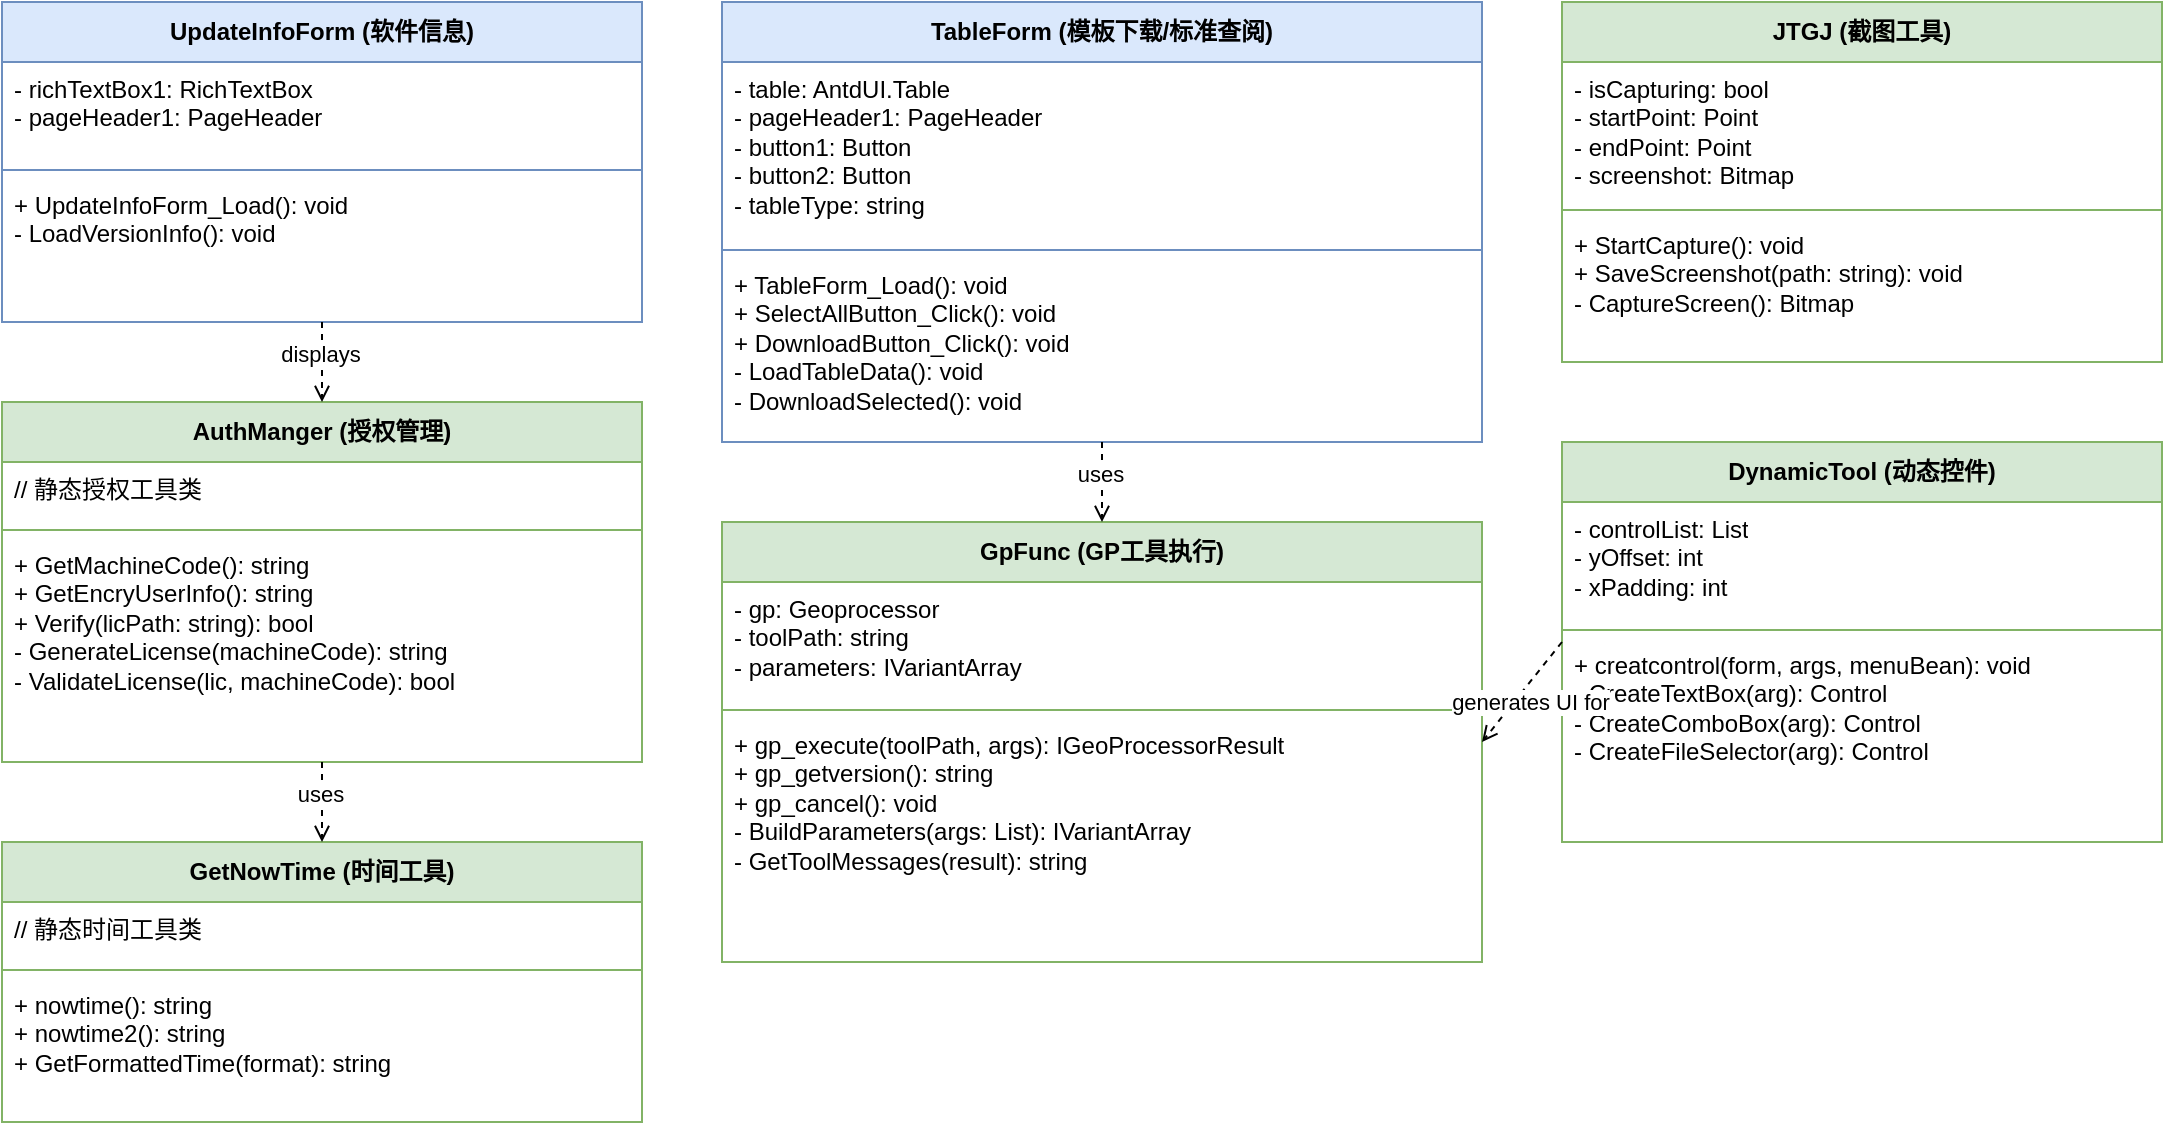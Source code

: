 <mxfile version="22.0.0" type="device">
  <diagram name="其他工具模块" id="other-tools">
    <mxGraphModel dx="1422" dy="794" grid="1" gridSize="10" guides="1" tooltips="1" connect="1" arrows="1" fold="1" page="1" pageScale="1" pageWidth="1169" pageHeight="827" math="0" shadow="0">
      <root>
        <mxCell id="0" />
        <mxCell id="1" parent="0" />
        
        <!-- UpdateInfoForm 类 -->
        <mxCell id="UpdateInfoForm" value="&lt;b&gt;UpdateInfoForm (软件信息)&lt;/b&gt;" style="swimlane;fontStyle=0;childLayout=stackLayout;horizontal=1;startSize=30;horizontalStack=0;resizeParent=1;resizeParentMax=0;resizeLast=0;collapsible=1;marginBottom=0;whiteSpace=wrap;html=1;fillColor=#dae8fc;strokeColor=#6c8ebf;" vertex="1" parent="1">
          <mxGeometry x="40" y="40" width="320" height="160" as="geometry" />
        </mxCell>
        <mxCell id="UpdateInfoForm-fields" value="- richTextBox1: RichTextBox&#xa;- pageHeader1: PageHeader" style="text;strokeColor=none;fillColor=none;align=left;verticalAlign=top;spacingLeft=4;spacingRight=4;overflow=hidden;rotatable=0;points=[[0,0.5],[1,0.5]];portConstraint=eastwest;whiteSpace=wrap;html=1;" vertex="1" parent="UpdateInfoForm">
          <mxGeometry y="30" width="320" height="50" as="geometry" />
        </mxCell>
        <mxCell id="UpdateInfoForm-line" value="" style="line;strokeWidth=1;fillColor=none;align=left;verticalAlign=middle;spacingTop=-1;spacingLeft=3;spacingRight=3;rotatable=0;labelPosition=right;points=[];portConstraint=eastwest;strokeColor=inherit;" vertex="1" parent="UpdateInfoForm">
          <mxGeometry y="80" width="320" height="8" as="geometry" />
        </mxCell>
        <mxCell id="UpdateInfoForm-methods" value="+ UpdateInfoForm_Load(): void&#xa;- LoadVersionInfo(): void" style="text;strokeColor=none;fillColor=none;align=left;verticalAlign=top;spacingLeft=4;spacingRight=4;overflow=hidden;rotatable=0;points=[[0,0.5],[1,0.5]];portConstraint=eastwest;whiteSpace=wrap;html=1;" vertex="1" parent="UpdateInfoForm">
          <mxGeometry y="88" width="320" height="72" as="geometry" />
        </mxCell>
        
        <!-- TableForm 类 -->
        <mxCell id="TableForm" value="&lt;b&gt;TableForm (模板下载/标准查阅)&lt;/b&gt;" style="swimlane;fontStyle=0;childLayout=stackLayout;horizontal=1;startSize=30;horizontalStack=0;resizeParent=1;resizeParentMax=0;resizeLast=0;collapsible=1;marginBottom=0;whiteSpace=wrap;html=1;fillColor=#dae8fc;strokeColor=#6c8ebf;" vertex="1" parent="1">
          <mxGeometry x="400" y="40" width="380" height="220" as="geometry" />
        </mxCell>
        <mxCell id="TableForm-fields" value="- table: AntdUI.Table&#xa;- pageHeader1: PageHeader&#xa;- button1: Button&#xa;- button2: Button&#xa;- tableType: string" style="text;strokeColor=none;fillColor=none;align=left;verticalAlign=top;spacingLeft=4;spacingRight=4;overflow=hidden;rotatable=0;points=[[0,0.5],[1,0.5]];portConstraint=eastwest;whiteSpace=wrap;html=1;" vertex="1" parent="TableForm">
          <mxGeometry y="30" width="380" height="90" as="geometry" />
        </mxCell>
        <mxCell id="TableForm-line" value="" style="line;strokeWidth=1;fillColor=none;align=left;verticalAlign=middle;spacingTop=-1;spacingLeft=3;spacingRight=3;rotatable=0;labelPosition=right;points=[];portConstraint=eastwest;strokeColor=inherit;" vertex="1" parent="TableForm">
          <mxGeometry y="120" width="380" height="8" as="geometry" />
        </mxCell>
        <mxCell id="TableForm-methods" value="+ TableForm_Load(): void&#xa;+ SelectAllButton_Click(): void&#xa;+ DownloadButton_Click(): void&#xa;- LoadTableData(): void&#xa;- DownloadSelected(): void" style="text;strokeColor=none;fillColor=none;align=left;verticalAlign=top;spacingLeft=4;spacingRight=4;overflow=hidden;rotatable=0;points=[[0,0.5],[1,0.5]];portConstraint=eastwest;whiteSpace=wrap;html=1;" vertex="1" parent="TableForm">
          <mxGeometry y="128" width="380" height="92" as="geometry" />
        </mxCell>
        
        <!-- JTGJ截图工具类 -->
        <mxCell id="JTGJ" value="&lt;b&gt;JTGJ (截图工具)&lt;/b&gt;" style="swimlane;fontStyle=0;childLayout=stackLayout;horizontal=1;startSize=30;horizontalStack=0;resizeParent=1;resizeParentMax=0;resizeLast=0;collapsible=1;marginBottom=0;whiteSpace=wrap;html=1;fillColor=#d5e8d4;strokeColor=#82b366;" vertex="1" parent="1">
          <mxGeometry x="820" y="40" width="300" height="180" as="geometry" />
        </mxCell>
        <mxCell id="JTGJ-fields" value="- isCapturing: bool&#xa;- startPoint: Point&#xa;- endPoint: Point&#xa;- screenshot: Bitmap" style="text;strokeColor=none;fillColor=none;align=left;verticalAlign=top;spacingLeft=4;spacingRight=4;overflow=hidden;rotatable=0;points=[[0,0.5],[1,0.5]];portConstraint=eastwest;whiteSpace=wrap;html=1;" vertex="1" parent="JTGJ">
          <mxGeometry y="30" width="300" height="70" as="geometry" />
        </mxCell>
        <mxCell id="JTGJ-line" value="" style="line;strokeWidth=1;fillColor=none;align=left;verticalAlign=middle;spacingTop=-1;spacingLeft=3;spacingRight=3;rotatable=0;labelPosition=right;points=[];portConstraint=eastwest;strokeColor=inherit;" vertex="1" parent="JTGJ">
          <mxGeometry y="100" width="300" height="8" as="geometry" />
        </mxCell>
        <mxCell id="JTGJ-methods" value="+ StartCapture(): void&#xa;+ SaveScreenshot(path: string): void&#xa;- CaptureScreen(): Bitmap" style="text;strokeColor=none;fillColor=none;align=left;verticalAlign=top;spacingLeft=4;spacingRight=4;overflow=hidden;rotatable=0;points=[[0,0.5],[1,0.5]];portConstraint=eastwest;whiteSpace=wrap;html=1;" vertex="1" parent="JTGJ">
          <mxGeometry y="108" width="300" height="72" as="geometry" />
        </mxCell>
        
        <!-- AuthManger 授权管理类 -->
        <mxCell id="AuthManger" value="&lt;b&gt;AuthManger (授权管理)&lt;/b&gt;" style="swimlane;fontStyle=0;childLayout=stackLayout;horizontal=1;startSize=30;horizontalStack=0;resizeParent=1;resizeParentMax=0;resizeLast=0;collapsible=1;marginBottom=0;whiteSpace=wrap;html=1;fillColor=#d5e8d4;strokeColor=#82b366;" vertex="1" parent="1">
          <mxGeometry x="40" y="240" width="320" height="180" as="geometry" />
        </mxCell>
        <mxCell id="AuthManger-fields" value="// 静态授权工具类" style="text;strokeColor=none;fillColor=none;align=left;verticalAlign=top;spacingLeft=4;spacingRight=4;overflow=hidden;rotatable=0;points=[[0,0.5],[1,0.5]];portConstraint=eastwest;whiteSpace=wrap;html=1;" vertex="1" parent="AuthManger">
          <mxGeometry y="30" width="320" height="30" as="geometry" />
        </mxCell>
        <mxCell id="AuthManger-line" value="" style="line;strokeWidth=1;fillColor=none;align=left;verticalAlign=middle;spacingTop=-1;spacingLeft=3;spacingRight=3;rotatable=0;labelPosition=right;points=[];portConstraint=eastwest;strokeColor=inherit;" vertex="1" parent="AuthManger">
          <mxGeometry y="60" width="320" height="8" as="geometry" />
        </mxCell>
        <mxCell id="AuthManger-methods" value="+ GetMachineCode(): string&#xa;+ GetEncryUserInfo(): string&#xa;+ Verify(licPath: string): bool&#xa;- GenerateLicense(machineCode): string&#xa;- ValidateLicense(lic, machineCode): bool" style="text;strokeColor=none;fillColor=none;align=left;verticalAlign=top;spacingLeft=4;spacingRight=4;overflow=hidden;rotatable=0;points=[[0,0.5],[1,0.5]];portConstraint=eastwest;whiteSpace=wrap;html=1;" vertex="1" parent="AuthManger">
          <mxGeometry y="68" width="320" height="112" as="geometry" />
        </mxCell>
        
        <!-- GpFunc GP工具类 -->
        <mxCell id="GpFunc" value="&lt;b&gt;GpFunc (GP工具执行)&lt;/b&gt;" style="swimlane;fontStyle=0;childLayout=stackLayout;horizontal=1;startSize=30;horizontalStack=0;resizeParent=1;resizeParentMax=0;resizeLast=0;collapsible=1;marginBottom=0;whiteSpace=wrap;html=1;fillColor=#d5e8d4;strokeColor=#82b366;" vertex="1" parent="1">
          <mxGeometry x="400" y="300" width="380" height="220" as="geometry" />
        </mxCell>
        <mxCell id="GpFunc-fields" value="- gp: Geoprocessor&#xa;- toolPath: string&#xa;- parameters: IVariantArray" style="text;strokeColor=none;fillColor=none;align=left;verticalAlign=top;spacingLeft=4;spacingRight=4;overflow=hidden;rotatable=0;points=[[0,0.5],[1,0.5]];portConstraint=eastwest;whiteSpace=wrap;html=1;" vertex="1" parent="GpFunc">
          <mxGeometry y="30" width="380" height="60" as="geometry" />
        </mxCell>
        <mxCell id="GpFunc-line" value="" style="line;strokeWidth=1;fillColor=none;align=left;verticalAlign=middle;spacingTop=-1;spacingLeft=3;spacingRight=3;rotatable=0;labelPosition=right;points=[];portConstraint=eastwest;strokeColor=inherit;" vertex="1" parent="GpFunc">
          <mxGeometry y="90" width="380" height="8" as="geometry" />
        </mxCell>
        <mxCell id="GpFunc-methods" value="+ gp_execute(toolPath, args): IGeoProcessorResult&#xa;+ gp_getversion(): string&#xa;+ gp_cancel(): void&#xa;- BuildParameters(args: List&lt;ToolArgs&gt;): IVariantArray&#xa;- GetToolMessages(result): string" style="text;strokeColor=none;fillColor=none;align=left;verticalAlign=top;spacingLeft=4;spacingRight=4;overflow=hidden;rotatable=0;points=[[0,0.5],[1,0.5]];portConstraint=eastwest;whiteSpace=wrap;html=1;" vertex="1" parent="GpFunc">
          <mxGeometry y="98" width="380" height="122" as="geometry" />
        </mxCell>
        
        <!-- DynamicTool 动态控件生成类 -->
        <mxCell id="DynamicTool" value="&lt;b&gt;DynamicTool (动态控件)&lt;/b&gt;" style="swimlane;fontStyle=0;childLayout=stackLayout;horizontal=1;startSize=30;horizontalStack=0;resizeParent=1;resizeParentMax=0;resizeLast=0;collapsible=1;marginBottom=0;whiteSpace=wrap;html=1;fillColor=#d5e8d4;strokeColor=#82b366;" vertex="1" parent="1">
          <mxGeometry x="820" y="260" width="300" height="200" as="geometry" />
        </mxCell>
        <mxCell id="DynamicTool-fields" value="- controlList: List&lt;Control&gt;&#xa;- yOffset: int&#xa;- xPadding: int" style="text;strokeColor=none;fillColor=none;align=left;verticalAlign=top;spacingLeft=4;spacingRight=4;overflow=hidden;rotatable=0;points=[[0,0.5],[1,0.5]];portConstraint=eastwest;whiteSpace=wrap;html=1;" vertex="1" parent="DynamicTool">
          <mxGeometry y="30" width="300" height="60" as="geometry" />
        </mxCell>
        <mxCell id="DynamicTool-line" value="" style="line;strokeWidth=1;fillColor=none;align=left;verticalAlign=middle;spacingTop=-1;spacingLeft=3;spacingRight=3;rotatable=0;labelPosition=right;points=[];portConstraint=eastwest;strokeColor=inherit;" vertex="1" parent="DynamicTool">
          <mxGeometry y="90" width="300" height="8" as="geometry" />
        </mxCell>
        <mxCell id="DynamicTool-methods" value="+ creatcontrol(form, args, menuBean): void&#xa;- CreateTextBox(arg): Control&#xa;- CreateComboBox(arg): Control&#xa;- CreateFileSelector(arg): Control" style="text;strokeColor=none;fillColor=none;align=left;verticalAlign=top;spacingLeft=4;spacingRight=4;overflow=hidden;rotatable=0;points=[[0,0.5],[1,0.5]];portConstraint=eastwest;whiteSpace=wrap;html=1;" vertex="1" parent="DynamicTool">
          <mxGeometry y="98" width="300" height="102" as="geometry" />
        </mxCell>
        
        <!-- GetNowTime 时间工具类 -->
        <mxCell id="GetNowTime" value="&lt;b&gt;GetNowTime (时间工具)&lt;/b&gt;" style="swimlane;fontStyle=0;childLayout=stackLayout;horizontal=1;startSize=30;horizontalStack=0;resizeParent=1;resizeParentMax=0;resizeLast=0;collapsible=1;marginBottom=0;whiteSpace=wrap;html=1;fillColor=#d5e8d4;strokeColor=#82b366;" vertex="1" parent="1">
          <mxGeometry x="40" y="460" width="320" height="140" as="geometry" />
        </mxCell>
        <mxCell id="GetNowTime-fields" value="// 静态时间工具类" style="text;strokeColor=none;fillColor=none;align=left;verticalAlign=top;spacingLeft=4;spacingRight=4;overflow=hidden;rotatable=0;points=[[0,0.5],[1,0.5]];portConstraint=eastwest;whiteSpace=wrap;html=1;" vertex="1" parent="GetNowTime">
          <mxGeometry y="30" width="320" height="30" as="geometry" />
        </mxCell>
        <mxCell id="GetNowTime-line" value="" style="line;strokeWidth=1;fillColor=none;align=left;verticalAlign=middle;spacingTop=-1;spacingLeft=3;spacingRight=3;rotatable=0;labelPosition=right;points=[];portConstraint=eastwest;strokeColor=inherit;" vertex="1" parent="GetNowTime">
          <mxGeometry y="60" width="320" height="8" as="geometry" />
        </mxCell>
        <mxCell id="GetNowTime-methods" value="+ nowtime(): string&#xa;+ nowtime2(): string&#xa;+ GetFormattedTime(format): string" style="text;strokeColor=none;fillColor=none;align=left;verticalAlign=top;spacingLeft=4;spacingRight=4;overflow=hidden;rotatable=0;points=[[0,0.5],[1,0.5]];portConstraint=eastwest;whiteSpace=wrap;html=1;" vertex="1" parent="GetNowTime">
          <mxGeometry y="68" width="320" height="72" as="geometry" />
        </mxCell>
        
        <!-- 关系箭头 -->
        <mxCell id="rel1" value="" style="endArrow=open;endFill=0;dashed=1;html=1;rounded=0;exitX=0.5;exitY=1;exitDx=0;exitDy=0;entryX=0.5;entryY=0;entryDx=0;entryDy=0;" edge="1" parent="1" source="UpdateInfoForm" target="AuthManger">
          <mxGeometry width="50" height="50" relative="1" as="geometry">
            <mxPoint x="400" y="400" as="sourcePoint" />
            <mxPoint x="450" y="350" as="targetPoint" />
          </mxGeometry>
        </mxCell>
        <mxCell id="rel1-label" value="displays" style="edgeLabel;html=1;align=center;verticalAlign=middle;resizable=0;points=[];" vertex="1" connectable="0" parent="rel1">
          <mxGeometry x="-0.2" y="-1" relative="1" as="geometry">
            <mxPoint as="offset" />
          </mxGeometry>
        </mxCell>
        
        <mxCell id="rel2" value="" style="endArrow=open;endFill=0;dashed=1;html=1;rounded=0;exitX=0.5;exitY=1;exitDx=0;exitDy=0;entryX=0.5;entryY=0;entryDx=0;entryDy=0;" edge="1" parent="1" source="TableForm" target="GpFunc">
          <mxGeometry width="50" height="50" relative="1" as="geometry">
            <mxPoint x="500" y="400" as="sourcePoint" />
            <mxPoint x="550" y="350" as="targetPoint" />
          </mxGeometry>
        </mxCell>
        <mxCell id="rel2-label" value="uses" style="edgeLabel;html=1;align=center;verticalAlign=middle;resizable=0;points=[];" vertex="1" connectable="0" parent="rel2">
          <mxGeometry x="-0.2" y="-1" relative="1" as="geometry">
            <mxPoint as="offset" />
          </mxGeometry>
        </mxCell>
        
        <mxCell id="rel3" value="" style="endArrow=open;endFill=0;dashed=1;html=1;rounded=0;exitX=0;exitY=0.5;exitDx=0;exitDy=0;entryX=1;entryY=0.5;entryDx=0;entryDy=0;" edge="1" parent="1" source="DynamicTool" target="GpFunc">
          <mxGeometry width="50" height="50" relative="1" as="geometry">
            <mxPoint x="500" y="450" as="sourcePoint" />
            <mxPoint x="550" y="400" as="targetPoint" />
          </mxGeometry>
        </mxCell>
        <mxCell id="rel3-label" value="generates UI for" style="edgeLabel;html=1;align=center;verticalAlign=middle;resizable=0;points=[];" vertex="1" connectable="0" parent="rel3">
          <mxGeometry x="-0.2" y="-1" relative="1" as="geometry">
            <mxPoint y="10" as="offset" />
          </mxGeometry>
        </mxCell>
        
        <mxCell id="rel4" value="" style="endArrow=open;endFill=0;dashed=1;html=1;rounded=0;exitX=0.5;exitY=1;exitDx=0;exitDy=0;entryX=0.5;entryY=0;entryDx=0;entryDy=0;" edge="1" parent="1" source="AuthManger" target="GetNowTime">
          <mxGeometry width="50" height="50" relative="1" as="geometry">
            <mxPoint x="300" y="500" as="sourcePoint" />
            <mxPoint x="350" y="450" as="targetPoint" />
          </mxGeometry>
        </mxCell>
        <mxCell id="rel4-label" value="uses" style="edgeLabel;html=1;align=center;verticalAlign=middle;resizable=0;points=[];" vertex="1" connectable="0" parent="rel4">
          <mxGeometry x="-0.2" y="-1" relative="1" as="geometry">
            <mxPoint as="offset" />
          </mxGeometry>
        </mxCell>
        
      </root>
    </mxGraphModel>
  </diagram>
</mxfile>